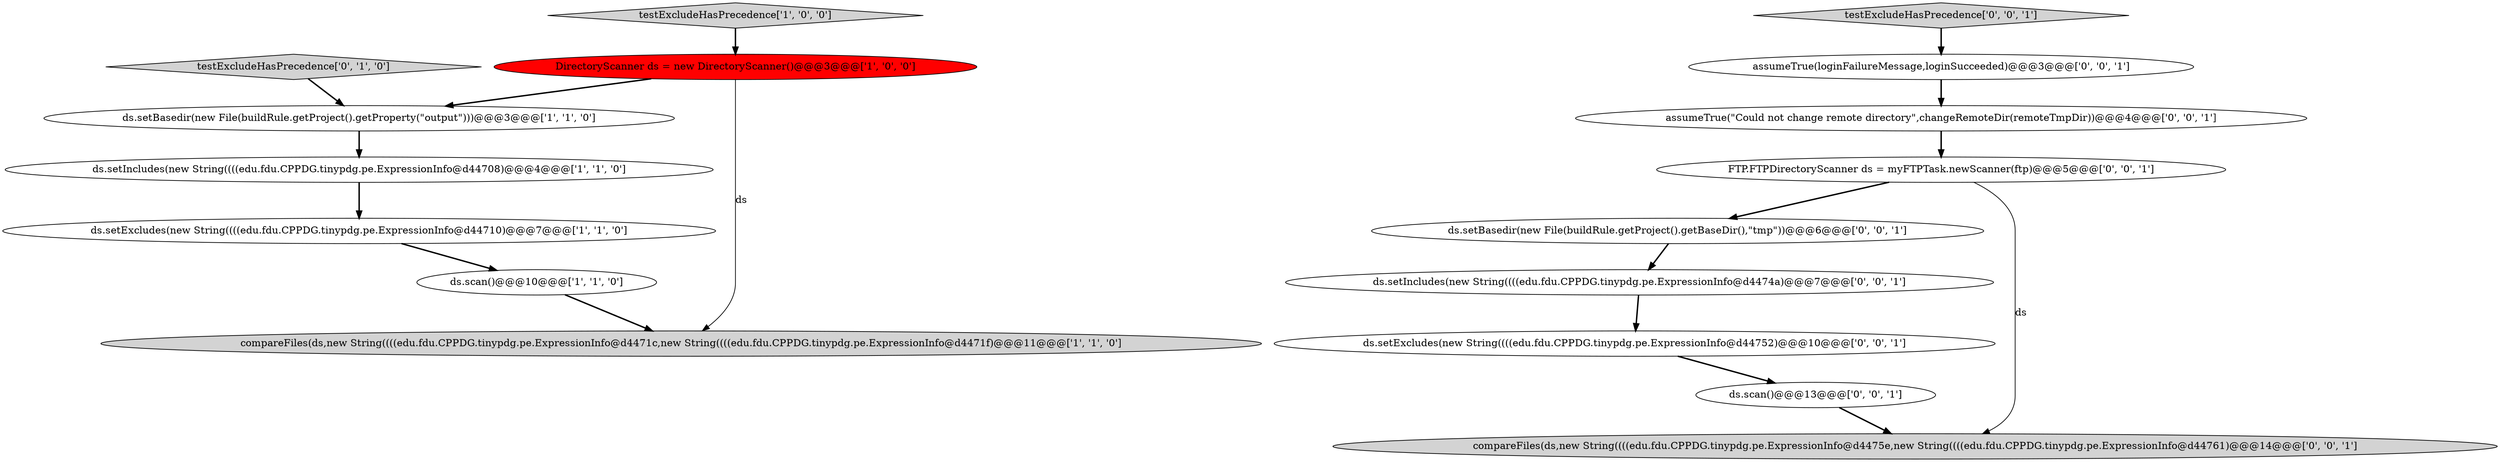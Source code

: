 digraph {
1 [style = filled, label = "ds.setIncludes(new String((((edu.fdu.CPPDG.tinypdg.pe.ExpressionInfo@d44708)@@@4@@@['1', '1', '0']", fillcolor = white, shape = ellipse image = "AAA0AAABBB1BBB"];
8 [style = filled, label = "FTP.FTPDirectoryScanner ds = myFTPTask.newScanner(ftp)@@@5@@@['0', '0', '1']", fillcolor = white, shape = ellipse image = "AAA0AAABBB3BBB"];
11 [style = filled, label = "ds.setBasedir(new File(buildRule.getProject().getBaseDir(),\"tmp\"))@@@6@@@['0', '0', '1']", fillcolor = white, shape = ellipse image = "AAA0AAABBB3BBB"];
15 [style = filled, label = "assumeTrue(loginFailureMessage,loginSucceeded)@@@3@@@['0', '0', '1']", fillcolor = white, shape = ellipse image = "AAA0AAABBB3BBB"];
10 [style = filled, label = "ds.scan()@@@13@@@['0', '0', '1']", fillcolor = white, shape = ellipse image = "AAA0AAABBB3BBB"];
2 [style = filled, label = "ds.setExcludes(new String((((edu.fdu.CPPDG.tinypdg.pe.ExpressionInfo@d44710)@@@7@@@['1', '1', '0']", fillcolor = white, shape = ellipse image = "AAA0AAABBB1BBB"];
12 [style = filled, label = "testExcludeHasPrecedence['0', '0', '1']", fillcolor = lightgray, shape = diamond image = "AAA0AAABBB3BBB"];
14 [style = filled, label = "ds.setExcludes(new String((((edu.fdu.CPPDG.tinypdg.pe.ExpressionInfo@d44752)@@@10@@@['0', '0', '1']", fillcolor = white, shape = ellipse image = "AAA0AAABBB3BBB"];
5 [style = filled, label = "compareFiles(ds,new String((((edu.fdu.CPPDG.tinypdg.pe.ExpressionInfo@d4471c,new String((((edu.fdu.CPPDG.tinypdg.pe.ExpressionInfo@d4471f)@@@11@@@['1', '1', '0']", fillcolor = lightgray, shape = ellipse image = "AAA0AAABBB1BBB"];
6 [style = filled, label = "ds.scan()@@@10@@@['1', '1', '0']", fillcolor = white, shape = ellipse image = "AAA0AAABBB1BBB"];
7 [style = filled, label = "testExcludeHasPrecedence['0', '1', '0']", fillcolor = lightgray, shape = diamond image = "AAA0AAABBB2BBB"];
16 [style = filled, label = "assumeTrue(\"Could not change remote directory\",changeRemoteDir(remoteTmpDir))@@@4@@@['0', '0', '1']", fillcolor = white, shape = ellipse image = "AAA0AAABBB3BBB"];
0 [style = filled, label = "ds.setBasedir(new File(buildRule.getProject().getProperty(\"output\")))@@@3@@@['1', '1', '0']", fillcolor = white, shape = ellipse image = "AAA0AAABBB1BBB"];
13 [style = filled, label = "ds.setIncludes(new String((((edu.fdu.CPPDG.tinypdg.pe.ExpressionInfo@d4474a)@@@7@@@['0', '0', '1']", fillcolor = white, shape = ellipse image = "AAA0AAABBB3BBB"];
9 [style = filled, label = "compareFiles(ds,new String((((edu.fdu.CPPDG.tinypdg.pe.ExpressionInfo@d4475e,new String((((edu.fdu.CPPDG.tinypdg.pe.ExpressionInfo@d44761)@@@14@@@['0', '0', '1']", fillcolor = lightgray, shape = ellipse image = "AAA0AAABBB3BBB"];
3 [style = filled, label = "DirectoryScanner ds = new DirectoryScanner()@@@3@@@['1', '0', '0']", fillcolor = red, shape = ellipse image = "AAA1AAABBB1BBB"];
4 [style = filled, label = "testExcludeHasPrecedence['1', '0', '0']", fillcolor = lightgray, shape = diamond image = "AAA0AAABBB1BBB"];
14->10 [style = bold, label=""];
4->3 [style = bold, label=""];
6->5 [style = bold, label=""];
1->2 [style = bold, label=""];
7->0 [style = bold, label=""];
10->9 [style = bold, label=""];
16->8 [style = bold, label=""];
15->16 [style = bold, label=""];
8->11 [style = bold, label=""];
11->13 [style = bold, label=""];
13->14 [style = bold, label=""];
2->6 [style = bold, label=""];
0->1 [style = bold, label=""];
3->5 [style = solid, label="ds"];
8->9 [style = solid, label="ds"];
3->0 [style = bold, label=""];
12->15 [style = bold, label=""];
}
